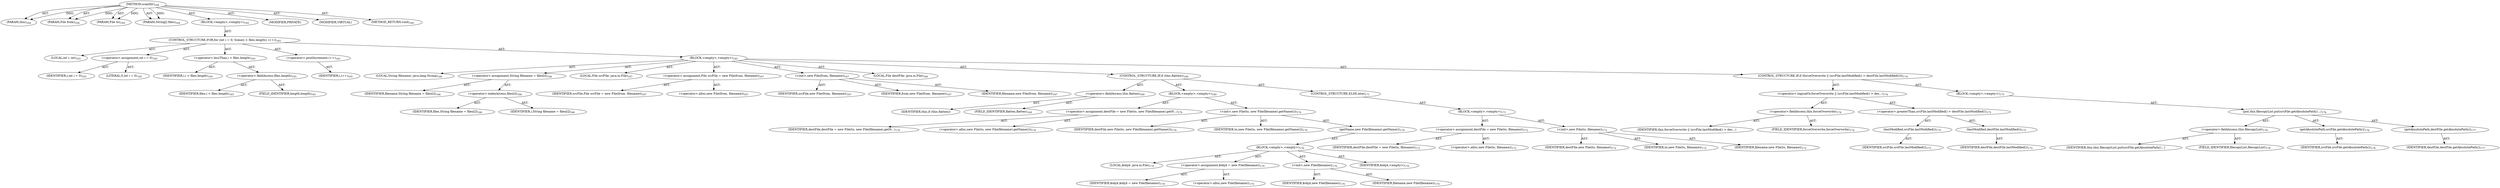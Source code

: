 digraph "scanDir" {  
"111669149702" [label = <(METHOD,scanDir)<SUB>164</SUB>> ]
"115964117003" [label = <(PARAM,this)<SUB>164</SUB>> ]
"115964117004" [label = <(PARAM,File from)<SUB>164</SUB>> ]
"115964117005" [label = <(PARAM,File to)<SUB>164</SUB>> ]
"115964117006" [label = <(PARAM,String[] files)<SUB>164</SUB>> ]
"25769803796" [label = <(BLOCK,&lt;empty&gt;,&lt;empty&gt;)<SUB>164</SUB>> ]
"47244640266" [label = <(CONTROL_STRUCTURE,FOR,for (int i = 0; Some(i &lt; files.length); i++))<SUB>165</SUB>> ]
"94489280522" [label = <(LOCAL,int i: int)<SUB>165</SUB>> ]
"30064771168" [label = <(&lt;operator&gt;.assignment,int i = 0)<SUB>165</SUB>> ]
"68719476805" [label = <(IDENTIFIER,i,int i = 0)<SUB>165</SUB>> ]
"90194313234" [label = <(LITERAL,0,int i = 0)<SUB>165</SUB>> ]
"30064771169" [label = <(&lt;operator&gt;.lessThan,i &lt; files.length)<SUB>165</SUB>> ]
"68719476806" [label = <(IDENTIFIER,i,i &lt; files.length)<SUB>165</SUB>> ]
"30064771170" [label = <(&lt;operator&gt;.fieldAccess,files.length)<SUB>165</SUB>> ]
"68719476807" [label = <(IDENTIFIER,files,i &lt; files.length)<SUB>165</SUB>> ]
"55834574872" [label = <(FIELD_IDENTIFIER,length,length)<SUB>165</SUB>> ]
"30064771171" [label = <(&lt;operator&gt;.postIncrement,i++)<SUB>165</SUB>> ]
"68719476808" [label = <(IDENTIFIER,i,i++)<SUB>165</SUB>> ]
"25769803797" [label = <(BLOCK,&lt;empty&gt;,&lt;empty&gt;)<SUB>165</SUB>> ]
"94489280523" [label = <(LOCAL,String filename: java.lang.String)<SUB>166</SUB>> ]
"30064771172" [label = <(&lt;operator&gt;.assignment,String filename = files[i])<SUB>166</SUB>> ]
"68719476809" [label = <(IDENTIFIER,filename,String filename = files[i])<SUB>166</SUB>> ]
"30064771173" [label = <(&lt;operator&gt;.indexAccess,files[i])<SUB>166</SUB>> ]
"68719476810" [label = <(IDENTIFIER,files,String filename = files[i])<SUB>166</SUB>> ]
"68719476811" [label = <(IDENTIFIER,i,String filename = files[i])<SUB>166</SUB>> ]
"94489280524" [label = <(LOCAL,File srcFile: java.io.File)<SUB>167</SUB>> ]
"30064771174" [label = <(&lt;operator&gt;.assignment,File srcFile = new File(from, filename))<SUB>167</SUB>> ]
"68719476812" [label = <(IDENTIFIER,srcFile,File srcFile = new File(from, filename))<SUB>167</SUB>> ]
"30064771175" [label = <(&lt;operator&gt;.alloc,new File(from, filename))<SUB>167</SUB>> ]
"30064771176" [label = <(&lt;init&gt;,new File(from, filename))<SUB>167</SUB>> ]
"68719476813" [label = <(IDENTIFIER,srcFile,new File(from, filename))<SUB>167</SUB>> ]
"68719476814" [label = <(IDENTIFIER,from,new File(from, filename))<SUB>167</SUB>> ]
"68719476815" [label = <(IDENTIFIER,filename,new File(from, filename))<SUB>167</SUB>> ]
"94489280525" [label = <(LOCAL,File destFile: java.io.File)<SUB>168</SUB>> ]
"47244640267" [label = <(CONTROL_STRUCTURE,IF,if (this.flatten))<SUB>169</SUB>> ]
"30064771177" [label = <(&lt;operator&gt;.fieldAccess,this.flatten)<SUB>169</SUB>> ]
"68719476816" [label = <(IDENTIFIER,this,if (this.flatten))> ]
"55834574873" [label = <(FIELD_IDENTIFIER,flatten,flatten)<SUB>169</SUB>> ]
"25769803798" [label = <(BLOCK,&lt;empty&gt;,&lt;empty&gt;)<SUB>169</SUB>> ]
"30064771178" [label = <(&lt;operator&gt;.assignment,destFile = new File(to, new File(filename).getN...)<SUB>170</SUB>> ]
"68719476817" [label = <(IDENTIFIER,destFile,destFile = new File(to, new File(filename).getN...)<SUB>170</SUB>> ]
"30064771179" [label = <(&lt;operator&gt;.alloc,new File(to, new File(filename).getName()))<SUB>170</SUB>> ]
"30064771180" [label = <(&lt;init&gt;,new File(to, new File(filename).getName()))<SUB>170</SUB>> ]
"68719476818" [label = <(IDENTIFIER,destFile,new File(to, new File(filename).getName()))<SUB>170</SUB>> ]
"68719476819" [label = <(IDENTIFIER,to,new File(to, new File(filename).getName()))<SUB>170</SUB>> ]
"30064771181" [label = <(getName,new File(filename).getName())<SUB>170</SUB>> ]
"25769803799" [label = <(BLOCK,&lt;empty&gt;,&lt;empty&gt;)<SUB>170</SUB>> ]
"94489280526" [label = <(LOCAL,$obj4: java.io.File)<SUB>170</SUB>> ]
"30064771182" [label = <(&lt;operator&gt;.assignment,$obj4 = new File(filename))<SUB>170</SUB>> ]
"68719476820" [label = <(IDENTIFIER,$obj4,$obj4 = new File(filename))<SUB>170</SUB>> ]
"30064771183" [label = <(&lt;operator&gt;.alloc,new File(filename))<SUB>170</SUB>> ]
"30064771184" [label = <(&lt;init&gt;,new File(filename))<SUB>170</SUB>> ]
"68719476821" [label = <(IDENTIFIER,$obj4,new File(filename))<SUB>170</SUB>> ]
"68719476822" [label = <(IDENTIFIER,filename,new File(filename))<SUB>170</SUB>> ]
"68719476823" [label = <(IDENTIFIER,$obj4,&lt;empty&gt;)<SUB>170</SUB>> ]
"47244640268" [label = <(CONTROL_STRUCTURE,ELSE,else)<SUB>171</SUB>> ]
"25769803800" [label = <(BLOCK,&lt;empty&gt;,&lt;empty&gt;)<SUB>171</SUB>> ]
"30064771185" [label = <(&lt;operator&gt;.assignment,destFile = new File(to, filename))<SUB>172</SUB>> ]
"68719476824" [label = <(IDENTIFIER,destFile,destFile = new File(to, filename))<SUB>172</SUB>> ]
"30064771186" [label = <(&lt;operator&gt;.alloc,new File(to, filename))<SUB>172</SUB>> ]
"30064771187" [label = <(&lt;init&gt;,new File(to, filename))<SUB>172</SUB>> ]
"68719476825" [label = <(IDENTIFIER,destFile,new File(to, filename))<SUB>172</SUB>> ]
"68719476826" [label = <(IDENTIFIER,to,new File(to, filename))<SUB>172</SUB>> ]
"68719476827" [label = <(IDENTIFIER,filename,new File(to, filename))<SUB>172</SUB>> ]
"47244640269" [label = <(CONTROL_STRUCTURE,IF,if (forceOverwrite || (srcFile.lastModified() &gt; destFile.lastModified())))<SUB>174</SUB>> ]
"30064771188" [label = <(&lt;operator&gt;.logicalOr,forceOverwrite || (srcFile.lastModified() &gt; des...)<SUB>174</SUB>> ]
"30064771189" [label = <(&lt;operator&gt;.fieldAccess,this.forceOverwrite)<SUB>174</SUB>> ]
"68719476828" [label = <(IDENTIFIER,this,forceOverwrite || (srcFile.lastModified() &gt; des...)> ]
"55834574874" [label = <(FIELD_IDENTIFIER,forceOverwrite,forceOverwrite)<SUB>174</SUB>> ]
"30064771190" [label = <(&lt;operator&gt;.greaterThan,srcFile.lastModified() &gt; destFile.lastModified())<SUB>175</SUB>> ]
"30064771191" [label = <(lastModified,srcFile.lastModified())<SUB>175</SUB>> ]
"68719476829" [label = <(IDENTIFIER,srcFile,srcFile.lastModified())<SUB>175</SUB>> ]
"30064771192" [label = <(lastModified,destFile.lastModified())<SUB>175</SUB>> ]
"68719476830" [label = <(IDENTIFIER,destFile,destFile.lastModified())<SUB>175</SUB>> ]
"25769803801" [label = <(BLOCK,&lt;empty&gt;,&lt;empty&gt;)<SUB>175</SUB>> ]
"30064771193" [label = <(put,this.filecopyList.put(srcFile.getAbsolutePath()...)<SUB>176</SUB>> ]
"30064771194" [label = <(&lt;operator&gt;.fieldAccess,this.filecopyList)<SUB>176</SUB>> ]
"68719476831" [label = <(IDENTIFIER,this,this.filecopyList.put(srcFile.getAbsolutePath()...)> ]
"55834574875" [label = <(FIELD_IDENTIFIER,filecopyList,filecopyList)<SUB>176</SUB>> ]
"30064771195" [label = <(getAbsolutePath,srcFile.getAbsolutePath())<SUB>176</SUB>> ]
"68719476832" [label = <(IDENTIFIER,srcFile,srcFile.getAbsolutePath())<SUB>176</SUB>> ]
"30064771196" [label = <(getAbsolutePath,destFile.getAbsolutePath())<SUB>177</SUB>> ]
"68719476833" [label = <(IDENTIFIER,destFile,destFile.getAbsolutePath())<SUB>177</SUB>> ]
"133143986194" [label = <(MODIFIER,PRIVATE)> ]
"133143986195" [label = <(MODIFIER,VIRTUAL)> ]
"128849018886" [label = <(METHOD_RETURN,void)<SUB>164</SUB>> ]
  "111669149702" -> "115964117003"  [ label = "AST: "] 
  "111669149702" -> "115964117004"  [ label = "AST: "] 
  "111669149702" -> "115964117005"  [ label = "AST: "] 
  "111669149702" -> "115964117006"  [ label = "AST: "] 
  "111669149702" -> "25769803796"  [ label = "AST: "] 
  "111669149702" -> "133143986194"  [ label = "AST: "] 
  "111669149702" -> "133143986195"  [ label = "AST: "] 
  "111669149702" -> "128849018886"  [ label = "AST: "] 
  "25769803796" -> "47244640266"  [ label = "AST: "] 
  "47244640266" -> "94489280522"  [ label = "AST: "] 
  "47244640266" -> "30064771168"  [ label = "AST: "] 
  "47244640266" -> "30064771169"  [ label = "AST: "] 
  "47244640266" -> "30064771171"  [ label = "AST: "] 
  "47244640266" -> "25769803797"  [ label = "AST: "] 
  "30064771168" -> "68719476805"  [ label = "AST: "] 
  "30064771168" -> "90194313234"  [ label = "AST: "] 
  "30064771169" -> "68719476806"  [ label = "AST: "] 
  "30064771169" -> "30064771170"  [ label = "AST: "] 
  "30064771170" -> "68719476807"  [ label = "AST: "] 
  "30064771170" -> "55834574872"  [ label = "AST: "] 
  "30064771171" -> "68719476808"  [ label = "AST: "] 
  "25769803797" -> "94489280523"  [ label = "AST: "] 
  "25769803797" -> "30064771172"  [ label = "AST: "] 
  "25769803797" -> "94489280524"  [ label = "AST: "] 
  "25769803797" -> "30064771174"  [ label = "AST: "] 
  "25769803797" -> "30064771176"  [ label = "AST: "] 
  "25769803797" -> "94489280525"  [ label = "AST: "] 
  "25769803797" -> "47244640267"  [ label = "AST: "] 
  "25769803797" -> "47244640269"  [ label = "AST: "] 
  "30064771172" -> "68719476809"  [ label = "AST: "] 
  "30064771172" -> "30064771173"  [ label = "AST: "] 
  "30064771173" -> "68719476810"  [ label = "AST: "] 
  "30064771173" -> "68719476811"  [ label = "AST: "] 
  "30064771174" -> "68719476812"  [ label = "AST: "] 
  "30064771174" -> "30064771175"  [ label = "AST: "] 
  "30064771176" -> "68719476813"  [ label = "AST: "] 
  "30064771176" -> "68719476814"  [ label = "AST: "] 
  "30064771176" -> "68719476815"  [ label = "AST: "] 
  "47244640267" -> "30064771177"  [ label = "AST: "] 
  "47244640267" -> "25769803798"  [ label = "AST: "] 
  "47244640267" -> "47244640268"  [ label = "AST: "] 
  "30064771177" -> "68719476816"  [ label = "AST: "] 
  "30064771177" -> "55834574873"  [ label = "AST: "] 
  "25769803798" -> "30064771178"  [ label = "AST: "] 
  "25769803798" -> "30064771180"  [ label = "AST: "] 
  "30064771178" -> "68719476817"  [ label = "AST: "] 
  "30064771178" -> "30064771179"  [ label = "AST: "] 
  "30064771180" -> "68719476818"  [ label = "AST: "] 
  "30064771180" -> "68719476819"  [ label = "AST: "] 
  "30064771180" -> "30064771181"  [ label = "AST: "] 
  "30064771181" -> "25769803799"  [ label = "AST: "] 
  "25769803799" -> "94489280526"  [ label = "AST: "] 
  "25769803799" -> "30064771182"  [ label = "AST: "] 
  "25769803799" -> "30064771184"  [ label = "AST: "] 
  "25769803799" -> "68719476823"  [ label = "AST: "] 
  "30064771182" -> "68719476820"  [ label = "AST: "] 
  "30064771182" -> "30064771183"  [ label = "AST: "] 
  "30064771184" -> "68719476821"  [ label = "AST: "] 
  "30064771184" -> "68719476822"  [ label = "AST: "] 
  "47244640268" -> "25769803800"  [ label = "AST: "] 
  "25769803800" -> "30064771185"  [ label = "AST: "] 
  "25769803800" -> "30064771187"  [ label = "AST: "] 
  "30064771185" -> "68719476824"  [ label = "AST: "] 
  "30064771185" -> "30064771186"  [ label = "AST: "] 
  "30064771187" -> "68719476825"  [ label = "AST: "] 
  "30064771187" -> "68719476826"  [ label = "AST: "] 
  "30064771187" -> "68719476827"  [ label = "AST: "] 
  "47244640269" -> "30064771188"  [ label = "AST: "] 
  "47244640269" -> "25769803801"  [ label = "AST: "] 
  "30064771188" -> "30064771189"  [ label = "AST: "] 
  "30064771188" -> "30064771190"  [ label = "AST: "] 
  "30064771189" -> "68719476828"  [ label = "AST: "] 
  "30064771189" -> "55834574874"  [ label = "AST: "] 
  "30064771190" -> "30064771191"  [ label = "AST: "] 
  "30064771190" -> "30064771192"  [ label = "AST: "] 
  "30064771191" -> "68719476829"  [ label = "AST: "] 
  "30064771192" -> "68719476830"  [ label = "AST: "] 
  "25769803801" -> "30064771193"  [ label = "AST: "] 
  "30064771193" -> "30064771194"  [ label = "AST: "] 
  "30064771193" -> "30064771195"  [ label = "AST: "] 
  "30064771193" -> "30064771196"  [ label = "AST: "] 
  "30064771194" -> "68719476831"  [ label = "AST: "] 
  "30064771194" -> "55834574875"  [ label = "AST: "] 
  "30064771195" -> "68719476832"  [ label = "AST: "] 
  "30064771196" -> "68719476833"  [ label = "AST: "] 
  "111669149702" -> "115964117003"  [ label = "DDG: "] 
  "111669149702" -> "115964117004"  [ label = "DDG: "] 
  "111669149702" -> "115964117005"  [ label = "DDG: "] 
  "111669149702" -> "115964117006"  [ label = "DDG: "] 
}
